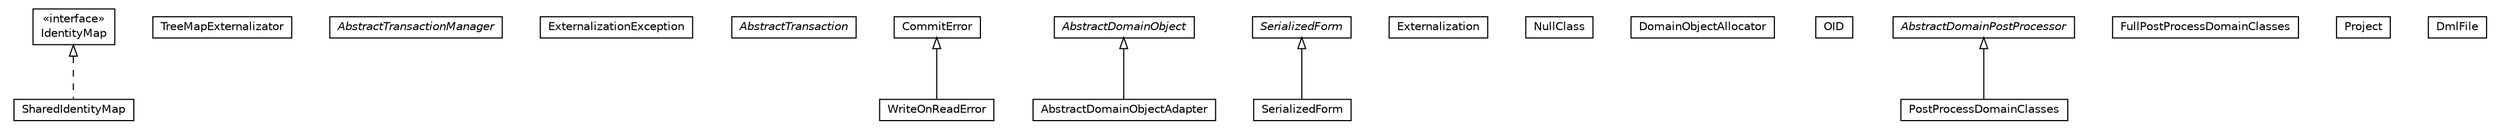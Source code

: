 #!/usr/local/bin/dot
#
# Class diagram 
# Generated by UMLGraph version 5.1 (http://www.umlgraph.org/)
#

digraph G {
	edge [fontname="Helvetica",fontsize=10,labelfontname="Helvetica",labelfontsize=10];
	node [fontname="Helvetica",fontsize=10,shape=plaintext];
	nodesep=0.25;
	ranksep=0.5;
	// pt.ist.fenixframework.core.SharedIdentityMap
	c247 [label=<<table title="pt.ist.fenixframework.core.SharedIdentityMap" border="0" cellborder="1" cellspacing="0" cellpadding="2" port="p" href="./SharedIdentityMap.html">
		<tr><td><table border="0" cellspacing="0" cellpadding="1">
<tr><td align="center" balign="center"> SharedIdentityMap </td></tr>
		</table></td></tr>
		</table>>, fontname="Helvetica", fontcolor="black", fontsize=10.0];
	// pt.ist.fenixframework.core.TreeMapExternalizator
	c248 [label=<<table title="pt.ist.fenixframework.core.TreeMapExternalizator" border="0" cellborder="1" cellspacing="0" cellpadding="2" port="p" href="./TreeMapExternalizator.html">
		<tr><td><table border="0" cellspacing="0" cellpadding="1">
<tr><td align="center" balign="center"> TreeMapExternalizator </td></tr>
		</table></td></tr>
		</table>>, fontname="Helvetica", fontcolor="black", fontsize=10.0];
	// pt.ist.fenixframework.core.IdentityMap
	c249 [label=<<table title="pt.ist.fenixframework.core.IdentityMap" border="0" cellborder="1" cellspacing="0" cellpadding="2" port="p" href="./IdentityMap.html">
		<tr><td><table border="0" cellspacing="0" cellpadding="1">
<tr><td align="center" balign="center"> &#171;interface&#187; </td></tr>
<tr><td align="center" balign="center"> IdentityMap </td></tr>
		</table></td></tr>
		</table>>, fontname="Helvetica", fontcolor="black", fontsize=10.0];
	// pt.ist.fenixframework.core.AbstractTransactionManager
	c250 [label=<<table title="pt.ist.fenixframework.core.AbstractTransactionManager" border="0" cellborder="1" cellspacing="0" cellpadding="2" port="p" href="./AbstractTransactionManager.html">
		<tr><td><table border="0" cellspacing="0" cellpadding="1">
<tr><td align="center" balign="center"><font face="Helvetica-Oblique"> AbstractTransactionManager </font></td></tr>
		</table></td></tr>
		</table>>, fontname="Helvetica", fontcolor="black", fontsize=10.0];
	// pt.ist.fenixframework.core.ExternalizationException
	c251 [label=<<table title="pt.ist.fenixframework.core.ExternalizationException" border="0" cellborder="1" cellspacing="0" cellpadding="2" port="p" href="./ExternalizationException.html">
		<tr><td><table border="0" cellspacing="0" cellpadding="1">
<tr><td align="center" balign="center"> ExternalizationException </td></tr>
		</table></td></tr>
		</table>>, fontname="Helvetica", fontcolor="black", fontsize=10.0];
	// pt.ist.fenixframework.core.AbstractTransaction
	c252 [label=<<table title="pt.ist.fenixframework.core.AbstractTransaction" border="0" cellborder="1" cellspacing="0" cellpadding="2" port="p" href="./AbstractTransaction.html">
		<tr><td><table border="0" cellspacing="0" cellpadding="1">
<tr><td align="center" balign="center"><font face="Helvetica-Oblique"> AbstractTransaction </font></td></tr>
		</table></td></tr>
		</table>>, fontname="Helvetica", fontcolor="black", fontsize=10.0];
	// pt.ist.fenixframework.core.WriteOnReadError
	c253 [label=<<table title="pt.ist.fenixframework.core.WriteOnReadError" border="0" cellborder="1" cellspacing="0" cellpadding="2" port="p" href="./WriteOnReadError.html">
		<tr><td><table border="0" cellspacing="0" cellpadding="1">
<tr><td align="center" balign="center"> WriteOnReadError </td></tr>
		</table></td></tr>
		</table>>, fontname="Helvetica", fontcolor="black", fontsize=10.0];
	// pt.ist.fenixframework.core.AbstractDomainObjectAdapter
	c254 [label=<<table title="pt.ist.fenixframework.core.AbstractDomainObjectAdapter" border="0" cellborder="1" cellspacing="0" cellpadding="2" port="p" href="./AbstractDomainObjectAdapter.html">
		<tr><td><table border="0" cellspacing="0" cellpadding="1">
<tr><td align="center" balign="center"> AbstractDomainObjectAdapter </td></tr>
		</table></td></tr>
		</table>>, fontname="Helvetica", fontcolor="black", fontsize=10.0];
	// pt.ist.fenixframework.core.AbstractDomainObjectAdapter.SerializedForm
	c255 [label=<<table title="pt.ist.fenixframework.core.AbstractDomainObjectAdapter.SerializedForm" border="0" cellborder="1" cellspacing="0" cellpadding="2" port="p" href="./AbstractDomainObjectAdapter.SerializedForm.html">
		<tr><td><table border="0" cellspacing="0" cellpadding="1">
<tr><td align="center" balign="center"> SerializedForm </td></tr>
		</table></td></tr>
		</table>>, fontname="Helvetica", fontcolor="black", fontsize=10.0];
	// pt.ist.fenixframework.core.Externalization
	c256 [label=<<table title="pt.ist.fenixframework.core.Externalization" border="0" cellborder="1" cellspacing="0" cellpadding="2" port="p" href="./Externalization.html">
		<tr><td><table border="0" cellspacing="0" cellpadding="1">
<tr><td align="center" balign="center"> Externalization </td></tr>
		</table></td></tr>
		</table>>, fontname="Helvetica", fontcolor="black", fontsize=10.0];
	// pt.ist.fenixframework.core.Externalization.NullClass
	c257 [label=<<table title="pt.ist.fenixframework.core.Externalization.NullClass" border="0" cellborder="1" cellspacing="0" cellpadding="2" port="p" href="./Externalization.NullClass.html">
		<tr><td><table border="0" cellspacing="0" cellpadding="1">
<tr><td align="center" balign="center"> NullClass </td></tr>
		</table></td></tr>
		</table>>, fontname="Helvetica", fontcolor="black", fontsize=10.0];
	// pt.ist.fenixframework.core.CommitError
	c258 [label=<<table title="pt.ist.fenixframework.core.CommitError" border="0" cellborder="1" cellspacing="0" cellpadding="2" port="p" href="./CommitError.html">
		<tr><td><table border="0" cellspacing="0" cellpadding="1">
<tr><td align="center" balign="center"> CommitError </td></tr>
		</table></td></tr>
		</table>>, fontname="Helvetica", fontcolor="black", fontsize=10.0];
	// pt.ist.fenixframework.core.AbstractDomainObject
	c259 [label=<<table title="pt.ist.fenixframework.core.AbstractDomainObject" border="0" cellborder="1" cellspacing="0" cellpadding="2" port="p" href="./AbstractDomainObject.html">
		<tr><td><table border="0" cellspacing="0" cellpadding="1">
<tr><td align="center" balign="center"><font face="Helvetica-Oblique"> AbstractDomainObject </font></td></tr>
		</table></td></tr>
		</table>>, fontname="Helvetica", fontcolor="black", fontsize=10.0];
	// pt.ist.fenixframework.core.AbstractDomainObject.SerializedForm
	c260 [label=<<table title="pt.ist.fenixframework.core.AbstractDomainObject.SerializedForm" border="0" cellborder="1" cellspacing="0" cellpadding="2" port="p" href="./AbstractDomainObject.SerializedForm.html">
		<tr><td><table border="0" cellspacing="0" cellpadding="1">
<tr><td align="center" balign="center"><font face="Helvetica-Oblique"> SerializedForm </font></td></tr>
		</table></td></tr>
		</table>>, fontname="Helvetica", fontcolor="black", fontsize=10.0];
	// pt.ist.fenixframework.core.DomainObjectAllocator
	c261 [label=<<table title="pt.ist.fenixframework.core.DomainObjectAllocator" border="0" cellborder="1" cellspacing="0" cellpadding="2" port="p" href="./DomainObjectAllocator.html">
		<tr><td><table border="0" cellspacing="0" cellpadding="1">
<tr><td align="center" balign="center"> DomainObjectAllocator </td></tr>
		</table></td></tr>
		</table>>, fontname="Helvetica", fontcolor="black", fontsize=10.0];
	// pt.ist.fenixframework.core.DomainObjectAllocator.OID
	c262 [label=<<table title="pt.ist.fenixframework.core.DomainObjectAllocator.OID" border="0" cellborder="1" cellspacing="0" cellpadding="2" port="p" href="./DomainObjectAllocator.OID.html">
		<tr><td><table border="0" cellspacing="0" cellpadding="1">
<tr><td align="center" balign="center"> OID </td></tr>
		</table></td></tr>
		</table>>, fontname="Helvetica", fontcolor="black", fontsize=10.0];
	// pt.ist.fenixframework.core.AbstractDomainPostProcessor
	c263 [label=<<table title="pt.ist.fenixframework.core.AbstractDomainPostProcessor" border="0" cellborder="1" cellspacing="0" cellpadding="2" port="p" href="./AbstractDomainPostProcessor.html">
		<tr><td><table border="0" cellspacing="0" cellpadding="1">
<tr><td align="center" balign="center"><font face="Helvetica-Oblique"> AbstractDomainPostProcessor </font></td></tr>
		</table></td></tr>
		</table>>, fontname="Helvetica", fontcolor="black", fontsize=10.0];
	// pt.ist.fenixframework.core.PostProcessDomainClasses
	c264 [label=<<table title="pt.ist.fenixframework.core.PostProcessDomainClasses" border="0" cellborder="1" cellspacing="0" cellpadding="2" port="p" href="./PostProcessDomainClasses.html">
		<tr><td><table border="0" cellspacing="0" cellpadding="1">
<tr><td align="center" balign="center"> PostProcessDomainClasses </td></tr>
		</table></td></tr>
		</table>>, fontname="Helvetica", fontcolor="black", fontsize=10.0];
	// pt.ist.fenixframework.core.FullPostProcessDomainClasses
	c265 [label=<<table title="pt.ist.fenixframework.core.FullPostProcessDomainClasses" border="0" cellborder="1" cellspacing="0" cellpadding="2" port="p" href="./FullPostProcessDomainClasses.html">
		<tr><td><table border="0" cellspacing="0" cellpadding="1">
<tr><td align="center" balign="center"> FullPostProcessDomainClasses </td></tr>
		</table></td></tr>
		</table>>, fontname="Helvetica", fontcolor="black", fontsize=10.0];
	// pt.ist.fenixframework.core.Project
	c266 [label=<<table title="pt.ist.fenixframework.core.Project" border="0" cellborder="1" cellspacing="0" cellpadding="2" port="p" href="./Project.html">
		<tr><td><table border="0" cellspacing="0" cellpadding="1">
<tr><td align="center" balign="center"> Project </td></tr>
		</table></td></tr>
		</table>>, fontname="Helvetica", fontcolor="black", fontsize=10.0];
	// pt.ist.fenixframework.core.DmlFile
	c267 [label=<<table title="pt.ist.fenixframework.core.DmlFile" border="0" cellborder="1" cellspacing="0" cellpadding="2" port="p" href="./DmlFile.html">
		<tr><td><table border="0" cellspacing="0" cellpadding="1">
<tr><td align="center" balign="center"> DmlFile </td></tr>
		</table></td></tr>
		</table>>, fontname="Helvetica", fontcolor="black", fontsize=10.0];
	//pt.ist.fenixframework.core.SharedIdentityMap implements pt.ist.fenixframework.core.IdentityMap
	c249:p -> c247:p [dir=back,arrowtail=empty,style=dashed];
	//pt.ist.fenixframework.core.WriteOnReadError extends pt.ist.fenixframework.core.CommitError
	c258:p -> c253:p [dir=back,arrowtail=empty];
	//pt.ist.fenixframework.core.AbstractDomainObjectAdapter extends pt.ist.fenixframework.core.AbstractDomainObject
	c259:p -> c254:p [dir=back,arrowtail=empty];
	//pt.ist.fenixframework.core.AbstractDomainObjectAdapter.SerializedForm extends pt.ist.fenixframework.core.AbstractDomainObject.SerializedForm
	c260:p -> c255:p [dir=back,arrowtail=empty];
	//pt.ist.fenixframework.core.PostProcessDomainClasses extends pt.ist.fenixframework.core.AbstractDomainPostProcessor
	c263:p -> c264:p [dir=back,arrowtail=empty];
}

